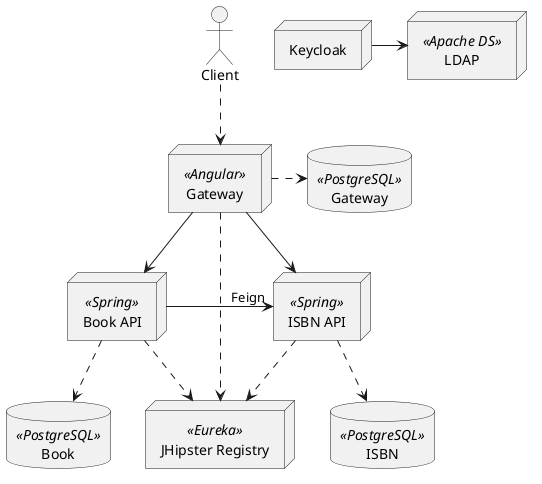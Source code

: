 @startuml

database Book <<PostgreSQL>> as dbbook
database Gateway <<PostgreSQL>> as dbgateway
database ISBN <<PostgreSQL>> as dbisbn

actor Client as client
node Gateway <<Angular>> as gateway
node "Book API" <<Spring>> as book
node "ISBN API" <<Spring>> as isbn
node Keycloak as key
node "JHipster Registry" <<Eureka>> as registry
node LDAP <<Apache DS>> as ldap

gateway -.> registry
book -.> registry
isbn -.> registry

book -.> dbbook
isbn -.> dbisbn
gateway .> dbgateway

book -> "Feign" isbn

client -.> gateway
gateway -> book
gateway --> isbn

key -> ldap

@enduml
